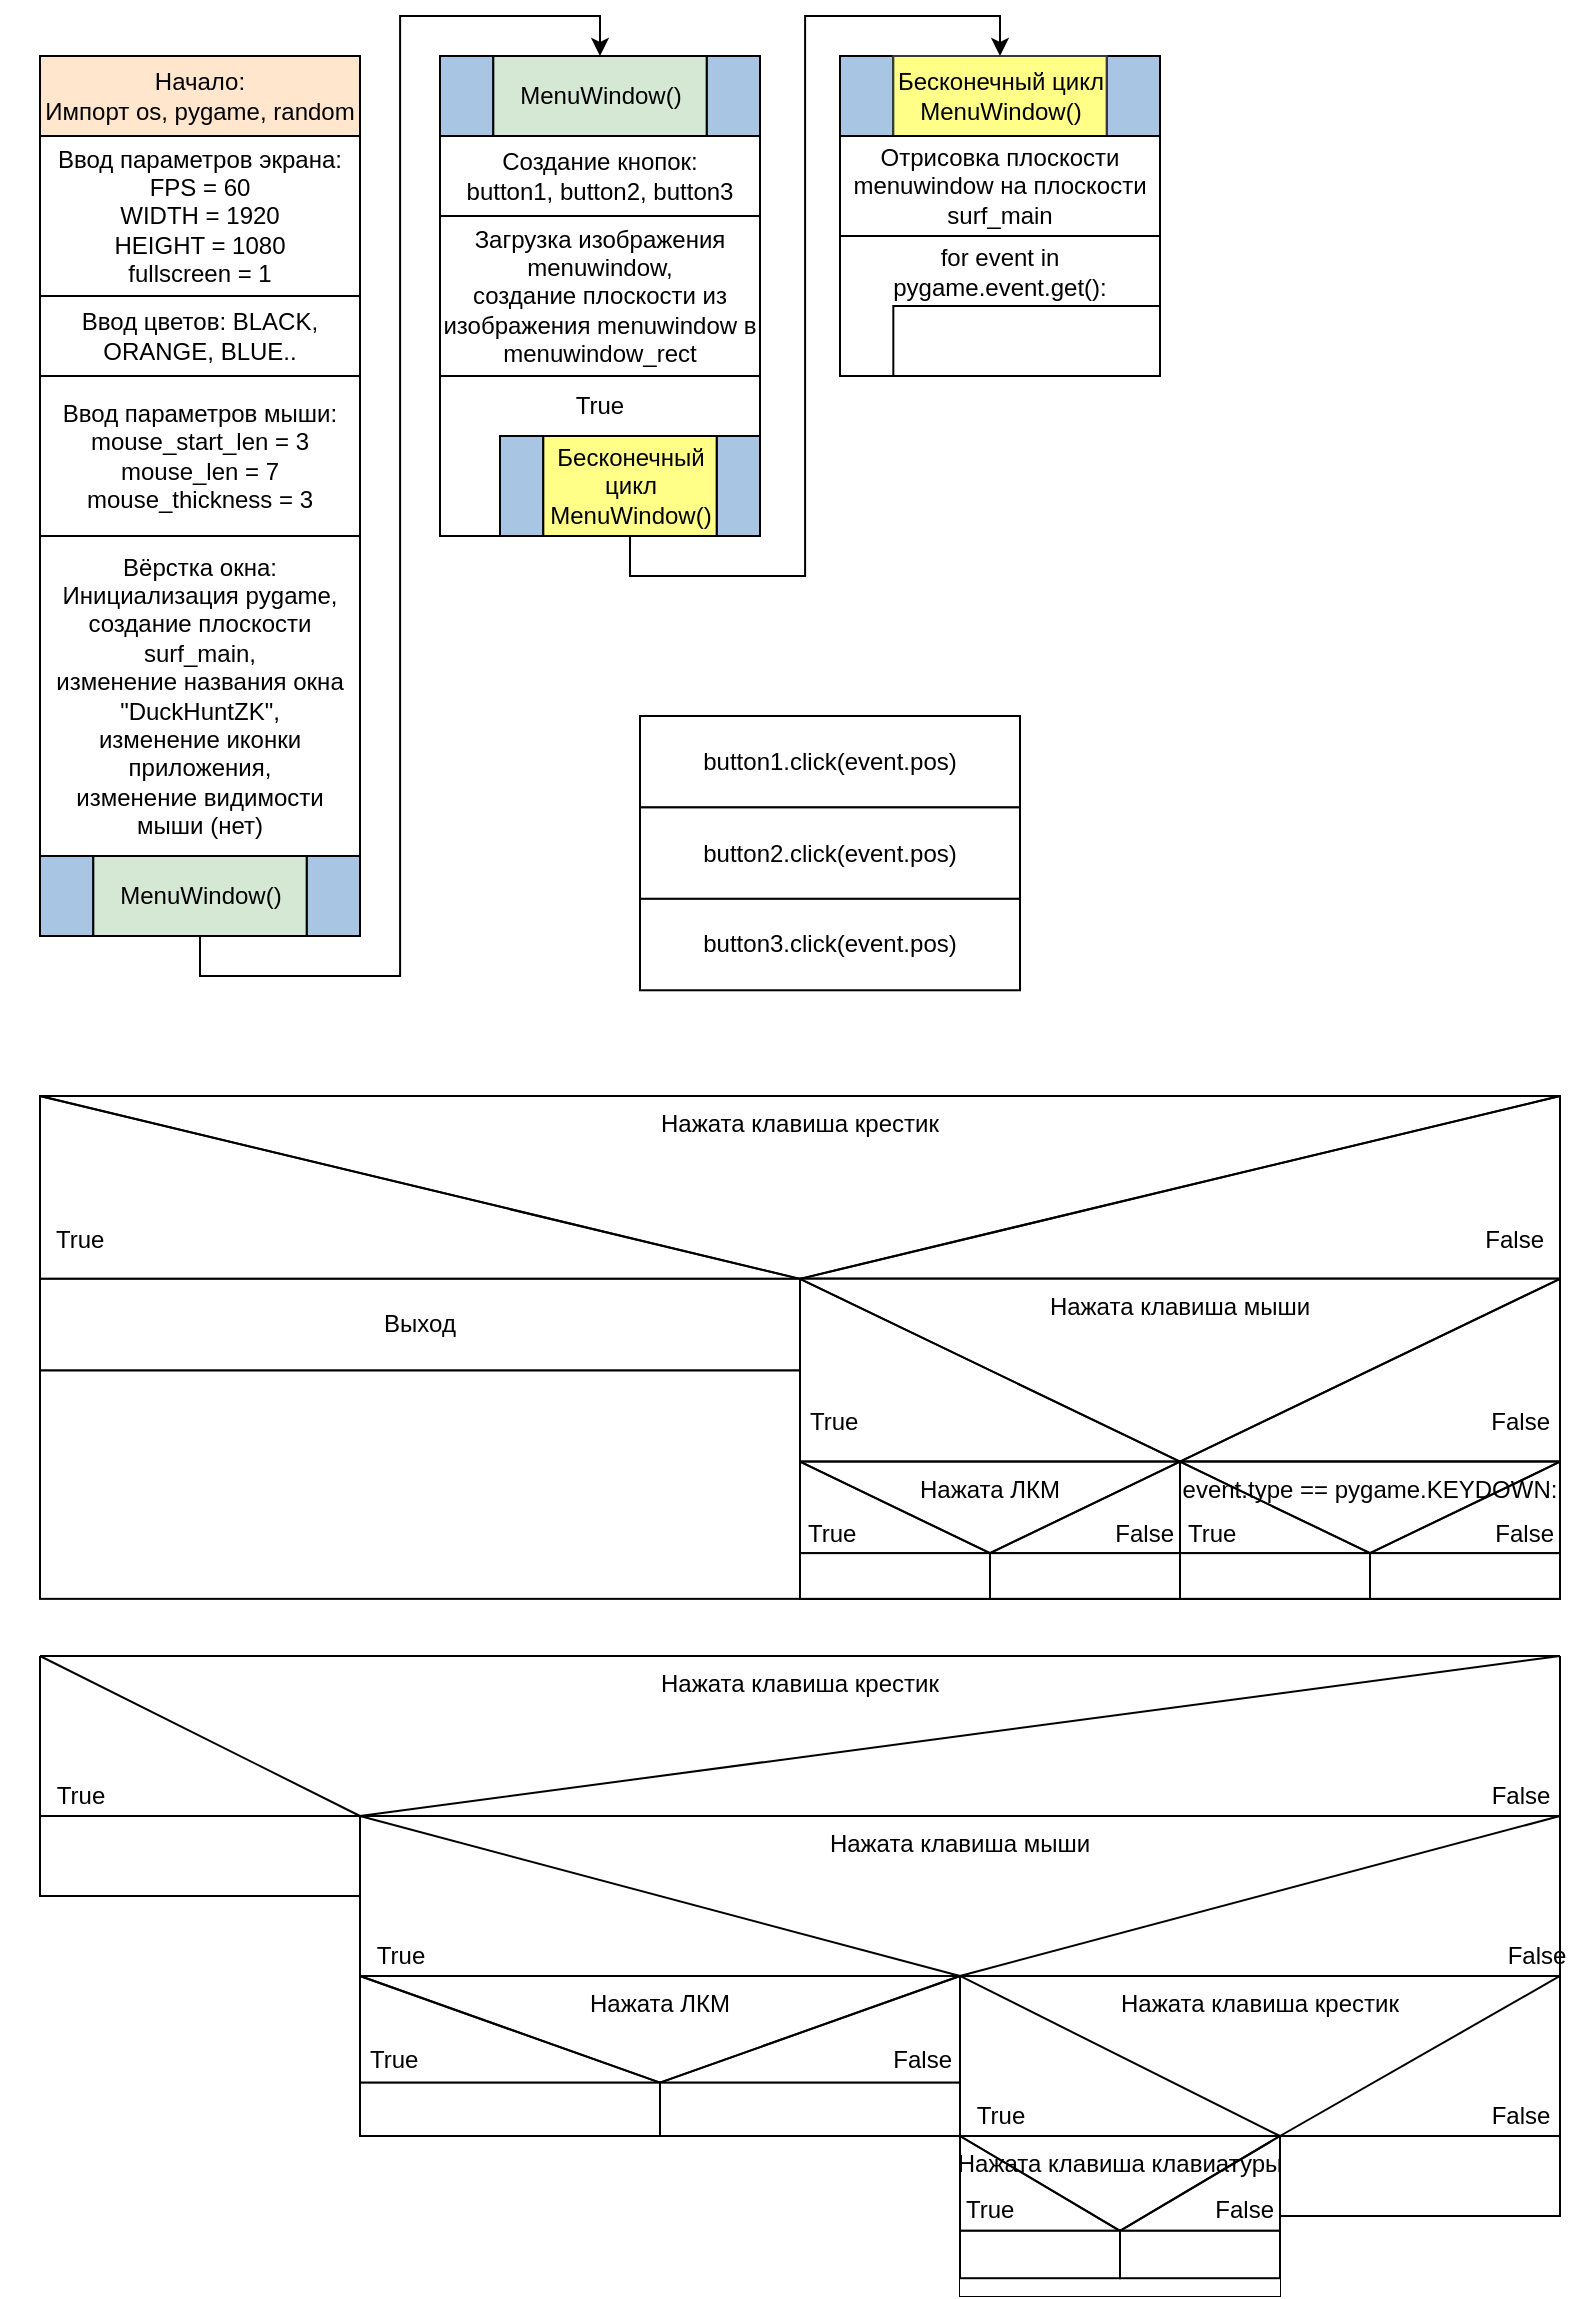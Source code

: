 <mxfile version="12.6.5" type="github">
  <diagram id="prtHgNgQTEPvFCAcTncT" name="Page-1">
    <mxGraphModel dx="281" dy="316" grid="1" gridSize="10" guides="1" tooltips="1" connect="1" arrows="1" fold="1" page="1" pageScale="1" pageWidth="827" pageHeight="1169" math="0" shadow="0">
      <root>
        <mxCell id="0"/>
        <mxCell id="1" parent="0"/>
        <mxCell id="jdtG7Yh1p48Bzpzom1qN-37" value="" style="group" parent="1" vertex="1" connectable="0">
          <mxGeometry x="20" y="20.0" width="120" height="40" as="geometry"/>
        </mxCell>
        <mxCell id="n9Zh9XnR0L69BOQKEp_e-7" value="Ввод параметров экрана: FPS = 60&lt;br&gt;WIDTH = 1920&lt;br&gt;HEIGHT = 1080&lt;br&gt;fullscreen = 1&lt;br&gt;" style="rounded=0;whiteSpace=wrap;html=1;" parent="1" vertex="1">
          <mxGeometry x="40" y="80" width="160" height="80" as="geometry"/>
        </mxCell>
        <mxCell id="n9Zh9XnR0L69BOQKEp_e-13" value="&lt;div style=&quot;white-space: normal&quot;&gt;Ввод цветов: BLACK, ORANGE, BLUE..&lt;/div&gt;" style="rounded=0;whiteSpace=wrap;html=1;" parent="1" vertex="1">
          <mxGeometry x="40" y="160" width="160" height="40" as="geometry"/>
        </mxCell>
        <mxCell id="n9Zh9XnR0L69BOQKEp_e-17" value="&lt;span style=&quot;white-space: normal&quot;&gt;Ввод параметров мыши: mouse_start_len = 3&lt;/span&gt;&lt;br style=&quot;white-space: normal&quot;&gt;&lt;div style=&quot;white-space: normal&quot;&gt;mouse_len = 7&lt;/div&gt;&lt;div style=&quot;white-space: normal&quot;&gt;mouse_thickness = 3&lt;/div&gt;" style="rounded=0;whiteSpace=wrap;html=1;" parent="1" vertex="1">
          <mxGeometry x="40" y="200" width="160" height="80" as="geometry"/>
        </mxCell>
        <mxCell id="n9Zh9XnR0L69BOQKEp_e-27" value="Вёрстка окна:&lt;br&gt;Инициализация pygame,&lt;br&gt;создание плоскости surf_main,&lt;br&gt;изменение названия окна &quot;DuckHuntZK&quot;,&lt;br&gt;изменение иконки приложения,&lt;br&gt;изменение видимости мыши (нет)" style="rounded=0;whiteSpace=wrap;html=1;" parent="1" vertex="1">
          <mxGeometry x="40" y="280" width="160" height="160" as="geometry"/>
        </mxCell>
        <mxCell id="kuAtARL2WekMiC1p0sdf-1" value="Начало:&lt;br&gt;Импорт os, pygame, random" style="rounded=0;whiteSpace=wrap;html=1;fillColor=#ffe6cc;strokeColor=#000000;" vertex="1" parent="1">
          <mxGeometry x="40" y="40" width="160" height="40" as="geometry"/>
        </mxCell>
        <mxCell id="kuAtARL2WekMiC1p0sdf-10" value="" style="group;strokeColor=#000000;fillColor=#FFFFFF;" vertex="1" connectable="0" parent="1">
          <mxGeometry x="40" y="440" width="160" height="40" as="geometry"/>
        </mxCell>
        <mxCell id="kuAtARL2WekMiC1p0sdf-11" value="" style="group" vertex="1" connectable="0" parent="kuAtARL2WekMiC1p0sdf-10">
          <mxGeometry width="160" height="40" as="geometry"/>
        </mxCell>
        <mxCell id="kuAtARL2WekMiC1p0sdf-12" value="" style="group" vertex="1" connectable="0" parent="kuAtARL2WekMiC1p0sdf-11">
          <mxGeometry width="160" height="40" as="geometry"/>
        </mxCell>
        <mxCell id="kuAtARL2WekMiC1p0sdf-13" value="" style="rounded=0;whiteSpace=wrap;html=1;fillColor=#A8C6E3;strokeColor=#000000;fontColor=#ffffff;" vertex="1" parent="kuAtARL2WekMiC1p0sdf-12">
          <mxGeometry x="133.333" width="26.667" height="40" as="geometry"/>
        </mxCell>
        <mxCell id="kuAtARL2WekMiC1p0sdf-14" value="" style="rounded=0;whiteSpace=wrap;html=1;fillColor=#A8C6E3;strokeColor=#000000;fontColor=#ffffff;" vertex="1" parent="kuAtARL2WekMiC1p0sdf-12">
          <mxGeometry width="26.667" height="40" as="geometry"/>
        </mxCell>
        <mxCell id="kuAtARL2WekMiC1p0sdf-15" value="MenuWindow()" style="rounded=0;whiteSpace=wrap;html=1;fillColor=#d5e8d4;strokeColor=#000000;" vertex="1" parent="kuAtARL2WekMiC1p0sdf-12">
          <mxGeometry x="26.667" width="106.667" height="40" as="geometry"/>
        </mxCell>
        <mxCell id="kuAtARL2WekMiC1p0sdf-53" style="edgeStyle=orthogonalEdgeStyle;rounded=0;orthogonalLoop=1;jettySize=auto;html=1;exitX=0.5;exitY=1;exitDx=0;exitDy=0;entryX=0.5;entryY=0;entryDx=0;entryDy=0;" edge="1" parent="1" source="kuAtARL2WekMiC1p0sdf-15" target="kuAtARL2WekMiC1p0sdf-51">
          <mxGeometry relative="1" as="geometry">
            <mxPoint x="280" y="-10" as="targetPoint"/>
          </mxGeometry>
        </mxCell>
        <mxCell id="n9Zh9XnR0L69BOQKEp_e-25" value="Создание кнопок:&lt;br&gt;button1, button2, button3" style="rounded=0;whiteSpace=wrap;html=1;" parent="1" vertex="1">
          <mxGeometry x="240" y="80.0" width="160" height="40.0" as="geometry"/>
        </mxCell>
        <mxCell id="n9Zh9XnR0L69BOQKEp_e-26" value="Загрузка изображения menuwindow,&lt;br&gt;создание плоскости из изображения menuwindow в menuwindow_rect" style="rounded=0;whiteSpace=wrap;html=1;" parent="1" vertex="1">
          <mxGeometry x="240" y="120.0" width="160" height="80.0" as="geometry"/>
        </mxCell>
        <mxCell id="kuAtARL2WekMiC1p0sdf-46" value="" style="group;strokeColor=#000000;fillColor=#FFFFFF;" vertex="1" connectable="0" parent="1">
          <mxGeometry x="240" y="40" width="160" height="40.0" as="geometry"/>
        </mxCell>
        <mxCell id="kuAtARL2WekMiC1p0sdf-47" value="" style="group" vertex="1" connectable="0" parent="kuAtARL2WekMiC1p0sdf-46">
          <mxGeometry width="160" height="40.0" as="geometry"/>
        </mxCell>
        <mxCell id="kuAtARL2WekMiC1p0sdf-48" value="" style="group" vertex="1" connectable="0" parent="kuAtARL2WekMiC1p0sdf-47">
          <mxGeometry width="160" height="40.0" as="geometry"/>
        </mxCell>
        <mxCell id="kuAtARL2WekMiC1p0sdf-49" value="" style="rounded=0;whiteSpace=wrap;html=1;fillColor=#A8C6E3;strokeColor=#000000;fontColor=#ffffff;" vertex="1" parent="kuAtARL2WekMiC1p0sdf-48">
          <mxGeometry x="133.333" width="26.667" height="40.0" as="geometry"/>
        </mxCell>
        <mxCell id="kuAtARL2WekMiC1p0sdf-50" value="" style="rounded=0;whiteSpace=wrap;html=1;fillColor=#A8C6E3;strokeColor=#000000;fontColor=#ffffff;" vertex="1" parent="kuAtARL2WekMiC1p0sdf-48">
          <mxGeometry width="26.667" height="40.0" as="geometry"/>
        </mxCell>
        <mxCell id="kuAtARL2WekMiC1p0sdf-51" value="MenuWindow()" style="rounded=0;whiteSpace=wrap;html=1;fillColor=#d5e8d4;strokeColor=#000000;" vertex="1" parent="kuAtARL2WekMiC1p0sdf-48">
          <mxGeometry x="26.667" width="106.667" height="40.0" as="geometry"/>
        </mxCell>
        <mxCell id="kuAtARL2WekMiC1p0sdf-73" value="" style="group;strokeColor=#000000;fillColor=#FFFFFF;" vertex="1" connectable="0" parent="1">
          <mxGeometry x="240" y="200" width="160" height="80.0" as="geometry"/>
        </mxCell>
        <mxCell id="kuAtARL2WekMiC1p0sdf-74" value="" style="rounded=0;whiteSpace=wrap;html=1;" vertex="1" parent="kuAtARL2WekMiC1p0sdf-73">
          <mxGeometry width="160" height="80" as="geometry"/>
        </mxCell>
        <mxCell id="kuAtARL2WekMiC1p0sdf-75" value="True" style="rounded=0;whiteSpace=wrap;html=1;fillColor=none;strokeColor=none;" vertex="1" parent="kuAtARL2WekMiC1p0sdf-73">
          <mxGeometry width="160" height="30" as="geometry"/>
        </mxCell>
        <mxCell id="kuAtARL2WekMiC1p0sdf-76" value="" style="rounded=0;whiteSpace=wrap;html=1;" vertex="1" parent="kuAtARL2WekMiC1p0sdf-73">
          <mxGeometry x="40" y="40" width="120" height="40" as="geometry"/>
        </mxCell>
        <mxCell id="kuAtARL2WekMiC1p0sdf-77" value="" style="group;strokeColor=#000000;fillColor=#FFFFFF;" vertex="1" connectable="0" parent="kuAtARL2WekMiC1p0sdf-73">
          <mxGeometry x="30" y="30" width="130" height="50" as="geometry"/>
        </mxCell>
        <mxCell id="kuAtARL2WekMiC1p0sdf-78" value="" style="group" vertex="1" connectable="0" parent="kuAtARL2WekMiC1p0sdf-77">
          <mxGeometry width="130" height="50" as="geometry"/>
        </mxCell>
        <mxCell id="kuAtARL2WekMiC1p0sdf-79" value="" style="group" vertex="1" connectable="0" parent="kuAtARL2WekMiC1p0sdf-78">
          <mxGeometry width="130" height="50" as="geometry"/>
        </mxCell>
        <mxCell id="kuAtARL2WekMiC1p0sdf-80" value="" style="rounded=0;whiteSpace=wrap;html=1;fillColor=#A8C6E3;strokeColor=#000000;fontColor=#ffffff;" vertex="1" parent="kuAtARL2WekMiC1p0sdf-79">
          <mxGeometry x="108.333" width="21.667" height="50" as="geometry"/>
        </mxCell>
        <mxCell id="kuAtARL2WekMiC1p0sdf-81" value="" style="rounded=0;whiteSpace=wrap;html=1;fillColor=#A8C6E3;strokeColor=#000000;fontColor=#ffffff;" vertex="1" parent="kuAtARL2WekMiC1p0sdf-79">
          <mxGeometry width="21.667" height="50" as="geometry"/>
        </mxCell>
        <mxCell id="kuAtARL2WekMiC1p0sdf-82" value="Бесконечный цикл MenuWindow()" style="rounded=0;whiteSpace=wrap;html=1;fillColor=#ffff88;strokeColor=#000000;" vertex="1" parent="kuAtARL2WekMiC1p0sdf-79">
          <mxGeometry x="21.667" width="86.667" height="50" as="geometry"/>
        </mxCell>
        <mxCell id="kuAtARL2WekMiC1p0sdf-83" value="" style="group;strokeColor=#000000;fillColor=#FFFFFF;" vertex="1" connectable="0" parent="1">
          <mxGeometry x="440" y="40" width="160" height="40" as="geometry"/>
        </mxCell>
        <mxCell id="kuAtARL2WekMiC1p0sdf-84" value="" style="group" vertex="1" connectable="0" parent="kuAtARL2WekMiC1p0sdf-83">
          <mxGeometry width="160" height="40" as="geometry"/>
        </mxCell>
        <mxCell id="kuAtARL2WekMiC1p0sdf-85" value="" style="group" vertex="1" connectable="0" parent="kuAtARL2WekMiC1p0sdf-84">
          <mxGeometry width="160" height="40" as="geometry"/>
        </mxCell>
        <mxCell id="kuAtARL2WekMiC1p0sdf-86" value="" style="rounded=0;whiteSpace=wrap;html=1;fillColor=#A8C6E3;strokeColor=#000000;fontColor=#ffffff;" vertex="1" parent="kuAtARL2WekMiC1p0sdf-85">
          <mxGeometry x="133.333" width="26.667" height="40" as="geometry"/>
        </mxCell>
        <mxCell id="kuAtARL2WekMiC1p0sdf-87" value="" style="rounded=0;whiteSpace=wrap;html=1;fillColor=#A8C6E3;strokeColor=#000000;fontColor=#ffffff;" vertex="1" parent="kuAtARL2WekMiC1p0sdf-85">
          <mxGeometry width="26.667" height="40" as="geometry"/>
        </mxCell>
        <mxCell id="kuAtARL2WekMiC1p0sdf-88" value="&lt;span style=&quot;white-space: normal&quot;&gt;Бесконечный цикл MenuWindow()&lt;/span&gt;" style="rounded=0;whiteSpace=wrap;html=1;fillColor=#ffff88;strokeColor=#36393d;" vertex="1" parent="kuAtARL2WekMiC1p0sdf-85">
          <mxGeometry x="26.667" width="106.667" height="40" as="geometry"/>
        </mxCell>
        <mxCell id="kuAtARL2WekMiC1p0sdf-91" style="edgeStyle=orthogonalEdgeStyle;rounded=0;orthogonalLoop=1;jettySize=auto;html=1;entryX=0.5;entryY=0;entryDx=0;entryDy=0;exitX=0.5;exitY=1;exitDx=0;exitDy=0;" edge="1" parent="1" source="kuAtARL2WekMiC1p0sdf-82" target="kuAtARL2WekMiC1p0sdf-88">
          <mxGeometry relative="1" as="geometry"/>
        </mxCell>
        <mxCell id="kuAtARL2WekMiC1p0sdf-93" value="Отрисовка плоскости menuwindow на плоскости surf_main" style="rounded=0;whiteSpace=wrap;html=1;strokeColor=#000000;fillColor=#FFFFFF;" vertex="1" parent="1">
          <mxGeometry x="440" y="80" width="160" height="50" as="geometry"/>
        </mxCell>
        <mxCell id="kuAtARL2WekMiC1p0sdf-95" value="" style="group;strokeColor=#000000;fillColor=#FFFFFF;" vertex="1" connectable="0" parent="1">
          <mxGeometry x="440" y="130" width="160" height="70" as="geometry"/>
        </mxCell>
        <mxCell id="kuAtARL2WekMiC1p0sdf-96" value="" style="rounded=0;whiteSpace=wrap;html=1;" vertex="1" parent="kuAtARL2WekMiC1p0sdf-95">
          <mxGeometry width="160" height="70" as="geometry"/>
        </mxCell>
        <mxCell id="kuAtARL2WekMiC1p0sdf-97" value="for event in pygame.event.get():" style="rounded=0;whiteSpace=wrap;html=1;fillColor=none;strokeColor=none;" vertex="1" parent="kuAtARL2WekMiC1p0sdf-95">
          <mxGeometry width="160" height="35" as="geometry"/>
        </mxCell>
        <mxCell id="kuAtARL2WekMiC1p0sdf-98" value="" style="rounded=0;whiteSpace=wrap;html=1;" vertex="1" parent="kuAtARL2WekMiC1p0sdf-95">
          <mxGeometry x="26.667" y="35" width="133.333" height="35" as="geometry"/>
        </mxCell>
        <mxCell id="kuAtARL2WekMiC1p0sdf-122" value="" style="group" vertex="1" connectable="0" parent="1">
          <mxGeometry x="40" y="560" width="760" height="251.429" as="geometry"/>
        </mxCell>
        <mxCell id="kuAtARL2WekMiC1p0sdf-99" value="" style="group;strokeColor=#000000;fillColor=#FFFFFF;" vertex="1" connectable="0" parent="kuAtARL2WekMiC1p0sdf-122">
          <mxGeometry width="760" height="251.429" as="geometry"/>
        </mxCell>
        <mxCell id="kuAtARL2WekMiC1p0sdf-100" value="" style="group;fillColor=none;" vertex="1" connectable="0" parent="kuAtARL2WekMiC1p0sdf-122">
          <mxGeometry width="760" height="251.429" as="geometry"/>
        </mxCell>
        <mxCell id="kuAtARL2WekMiC1p0sdf-101" value="" style="rounded=0;whiteSpace=wrap;html=1;fillColor=none;" vertex="1" parent="kuAtARL2WekMiC1p0sdf-100">
          <mxGeometry width="760" height="137.143" as="geometry"/>
        </mxCell>
        <mxCell id="kuAtARL2WekMiC1p0sdf-102" value="" style="group;fillColor=none;" vertex="1" connectable="0" parent="kuAtARL2WekMiC1p0sdf-100">
          <mxGeometry width="760" height="137.14" as="geometry"/>
        </mxCell>
        <mxCell id="kuAtARL2WekMiC1p0sdf-103" value="" style="group" vertex="1" connectable="0" parent="kuAtARL2WekMiC1p0sdf-102">
          <mxGeometry width="760" height="137.14" as="geometry"/>
        </mxCell>
        <mxCell id="kuAtARL2WekMiC1p0sdf-104" value="" style="group" vertex="1" connectable="0" parent="kuAtARL2WekMiC1p0sdf-103">
          <mxGeometry width="760" height="91.427" as="geometry"/>
        </mxCell>
        <mxCell id="kuAtARL2WekMiC1p0sdf-105" value="Нажата клавиша крестик" style="group;fillColor=#ffffff;align=center;" vertex="1" connectable="0" parent="kuAtARL2WekMiC1p0sdf-104">
          <mxGeometry width="760" height="91.427" as="geometry"/>
        </mxCell>
        <mxCell id="kuAtARL2WekMiC1p0sdf-106" style="edgeStyle=orthogonalEdgeStyle;rounded=0;orthogonalLoop=1;jettySize=auto;html=1;exitX=0.5;exitY=1;exitDx=0;exitDy=0;" edge="1" parent="kuAtARL2WekMiC1p0sdf-105">
          <mxGeometry relative="1" as="geometry">
            <mxPoint x="380" y="91.427" as="sourcePoint"/>
            <mxPoint x="380" y="91.427" as="targetPoint"/>
          </mxGeometry>
        </mxCell>
        <mxCell id="kuAtARL2WekMiC1p0sdf-107" value="" style="endArrow=none;html=1;" edge="1" parent="kuAtARL2WekMiC1p0sdf-105">
          <mxGeometry width="50" height="50" relative="1" as="geometry">
            <mxPoint as="sourcePoint"/>
            <mxPoint x="380" y="91.427" as="targetPoint"/>
          </mxGeometry>
        </mxCell>
        <mxCell id="kuAtARL2WekMiC1p0sdf-108" value="" style="endArrow=none;html=1;" edge="1" parent="kuAtARL2WekMiC1p0sdf-105">
          <mxGeometry width="50" height="50" relative="1" as="geometry">
            <mxPoint x="380" y="91.427" as="sourcePoint"/>
            <mxPoint x="760" as="targetPoint"/>
          </mxGeometry>
        </mxCell>
        <mxCell id="kuAtARL2WekMiC1p0sdf-109" value="" style="endArrow=none;html=1;" edge="1" parent="kuAtARL2WekMiC1p0sdf-105">
          <mxGeometry width="50" height="50" relative="1" as="geometry">
            <mxPoint as="sourcePoint"/>
            <mxPoint x="760" as="targetPoint"/>
          </mxGeometry>
        </mxCell>
        <mxCell id="kuAtARL2WekMiC1p0sdf-110" value="" style="group" vertex="1" connectable="0" parent="kuAtARL2WekMiC1p0sdf-105">
          <mxGeometry x="380" width="380" height="91.427" as="geometry"/>
        </mxCell>
        <mxCell id="kuAtARL2WekMiC1p0sdf-111" value="" style="endArrow=none;html=1;" edge="1" parent="kuAtARL2WekMiC1p0sdf-110">
          <mxGeometry width="50" height="50" relative="1" as="geometry">
            <mxPoint y="91.427" as="sourcePoint"/>
            <mxPoint x="380" as="targetPoint"/>
          </mxGeometry>
        </mxCell>
        <mxCell id="kuAtARL2WekMiC1p0sdf-112" value="" style="endArrow=none;html=1;" edge="1" parent="kuAtARL2WekMiC1p0sdf-110">
          <mxGeometry width="50" height="50" relative="1" as="geometry">
            <mxPoint x="380" y="91.427" as="sourcePoint"/>
            <mxPoint x="380" as="targetPoint"/>
          </mxGeometry>
        </mxCell>
        <mxCell id="kuAtARL2WekMiC1p0sdf-113" value="" style="endArrow=none;html=1;" edge="1" parent="kuAtARL2WekMiC1p0sdf-110">
          <mxGeometry width="50" height="50" relative="1" as="geometry">
            <mxPoint y="91.427" as="sourcePoint"/>
            <mxPoint x="380" y="91.427" as="targetPoint"/>
          </mxGeometry>
        </mxCell>
        <mxCell id="kuAtARL2WekMiC1p0sdf-114" value="" style="group" vertex="1" connectable="0" parent="kuAtARL2WekMiC1p0sdf-105">
          <mxGeometry width="380" height="91.427" as="geometry"/>
        </mxCell>
        <mxCell id="kuAtARL2WekMiC1p0sdf-115" value="" style="endArrow=none;html=1;" edge="1" parent="kuAtARL2WekMiC1p0sdf-114">
          <mxGeometry width="50" height="50" relative="1" as="geometry">
            <mxPoint y="91.427" as="sourcePoint"/>
            <mxPoint as="targetPoint"/>
          </mxGeometry>
        </mxCell>
        <mxCell id="kuAtARL2WekMiC1p0sdf-116" value="" style="endArrow=none;html=1;" edge="1" parent="kuAtARL2WekMiC1p0sdf-114">
          <mxGeometry width="50" height="50" relative="1" as="geometry">
            <mxPoint as="sourcePoint"/>
            <mxPoint x="380" y="91.427" as="targetPoint"/>
          </mxGeometry>
        </mxCell>
        <mxCell id="kuAtARL2WekMiC1p0sdf-117" value="" style="endArrow=none;html=1;" edge="1" parent="kuAtARL2WekMiC1p0sdf-114">
          <mxGeometry width="50" height="50" relative="1" as="geometry">
            <mxPoint y="91.427" as="sourcePoint"/>
            <mxPoint x="380" y="91.427" as="targetPoint"/>
          </mxGeometry>
        </mxCell>
        <mxCell id="kuAtARL2WekMiC1p0sdf-118" value="True" style="rounded=0;whiteSpace=wrap;html=1;fillColor=#ffffff;strokeColor=none;align=left;" vertex="1" parent="kuAtARL2WekMiC1p0sdf-105">
          <mxGeometry x="6.333" y="63.999" width="247" height="16.0" as="geometry"/>
        </mxCell>
        <mxCell id="kuAtARL2WekMiC1p0sdf-119" value="False" style="rounded=0;whiteSpace=wrap;html=1;fillColor=#ffffff;strokeColor=none;align=right;" vertex="1" parent="kuAtARL2WekMiC1p0sdf-105">
          <mxGeometry x="506.667" y="63.999" width="247" height="16.0" as="geometry"/>
        </mxCell>
        <mxCell id="kuAtARL2WekMiC1p0sdf-120" value="Выход" style="rounded=0;whiteSpace=wrap;html=1;fillColor=#ffffff;" vertex="1" parent="kuAtARL2WekMiC1p0sdf-103">
          <mxGeometry y="91.427" width="380" height="45.713" as="geometry"/>
        </mxCell>
        <mxCell id="kuAtARL2WekMiC1p0sdf-123" value="" style="group;strokeColor=#000000;fillColor=#FFFFFF;" vertex="1" connectable="0" parent="kuAtARL2WekMiC1p0sdf-100">
          <mxGeometry x="380" y="91.429" width="380" height="160" as="geometry"/>
        </mxCell>
        <mxCell id="kuAtARL2WekMiC1p0sdf-124" value="" style="group;fillColor=none;" vertex="1" connectable="0" parent="kuAtARL2WekMiC1p0sdf-123">
          <mxGeometry width="380" height="160" as="geometry"/>
        </mxCell>
        <mxCell id="kuAtARL2WekMiC1p0sdf-125" value="" style="rounded=0;whiteSpace=wrap;html=1;fillColor=none;" vertex="1" parent="kuAtARL2WekMiC1p0sdf-124">
          <mxGeometry width="380" height="137.143" as="geometry"/>
        </mxCell>
        <mxCell id="kuAtARL2WekMiC1p0sdf-126" value="" style="group;fillColor=none;" vertex="1" connectable="0" parent="kuAtARL2WekMiC1p0sdf-124">
          <mxGeometry width="380" height="160" as="geometry"/>
        </mxCell>
        <mxCell id="kuAtARL2WekMiC1p0sdf-127" value="" style="group" vertex="1" connectable="0" parent="kuAtARL2WekMiC1p0sdf-126">
          <mxGeometry width="380" height="160" as="geometry"/>
        </mxCell>
        <mxCell id="kuAtARL2WekMiC1p0sdf-128" value="" style="group" vertex="1" connectable="0" parent="kuAtARL2WekMiC1p0sdf-127">
          <mxGeometry width="380" height="91.429" as="geometry"/>
        </mxCell>
        <mxCell id="kuAtARL2WekMiC1p0sdf-129" value="Нажата клавиша мыши" style="group;fillColor=#ffffff;" vertex="1" connectable="0" parent="kuAtARL2WekMiC1p0sdf-128">
          <mxGeometry width="380" height="91.429" as="geometry"/>
        </mxCell>
        <mxCell id="kuAtARL2WekMiC1p0sdf-130" style="edgeStyle=orthogonalEdgeStyle;rounded=0;orthogonalLoop=1;jettySize=auto;html=1;exitX=0.5;exitY=1;exitDx=0;exitDy=0;" edge="1" parent="kuAtARL2WekMiC1p0sdf-129">
          <mxGeometry relative="1" as="geometry">
            <mxPoint x="190" y="91.429" as="sourcePoint"/>
            <mxPoint x="190" y="91.429" as="targetPoint"/>
          </mxGeometry>
        </mxCell>
        <mxCell id="kuAtARL2WekMiC1p0sdf-131" value="" style="endArrow=none;html=1;" edge="1" parent="kuAtARL2WekMiC1p0sdf-129">
          <mxGeometry width="50" height="50" relative="1" as="geometry">
            <mxPoint as="sourcePoint"/>
            <mxPoint x="190" y="91.429" as="targetPoint"/>
          </mxGeometry>
        </mxCell>
        <mxCell id="kuAtARL2WekMiC1p0sdf-132" value="" style="endArrow=none;html=1;" edge="1" parent="kuAtARL2WekMiC1p0sdf-129">
          <mxGeometry width="50" height="50" relative="1" as="geometry">
            <mxPoint x="190" y="91.429" as="sourcePoint"/>
            <mxPoint x="380" as="targetPoint"/>
          </mxGeometry>
        </mxCell>
        <mxCell id="kuAtARL2WekMiC1p0sdf-133" value="" style="endArrow=none;html=1;" edge="1" parent="kuAtARL2WekMiC1p0sdf-129">
          <mxGeometry width="50" height="50" relative="1" as="geometry">
            <mxPoint as="sourcePoint"/>
            <mxPoint x="380" as="targetPoint"/>
          </mxGeometry>
        </mxCell>
        <mxCell id="kuAtARL2WekMiC1p0sdf-134" value="" style="group" vertex="1" connectable="0" parent="kuAtARL2WekMiC1p0sdf-129">
          <mxGeometry x="190" width="190" height="91.429" as="geometry"/>
        </mxCell>
        <mxCell id="kuAtARL2WekMiC1p0sdf-135" value="" style="endArrow=none;html=1;" edge="1" parent="kuAtARL2WekMiC1p0sdf-134">
          <mxGeometry width="50" height="50" relative="1" as="geometry">
            <mxPoint y="91.429" as="sourcePoint"/>
            <mxPoint x="190" as="targetPoint"/>
          </mxGeometry>
        </mxCell>
        <mxCell id="kuAtARL2WekMiC1p0sdf-136" value="" style="endArrow=none;html=1;" edge="1" parent="kuAtARL2WekMiC1p0sdf-134">
          <mxGeometry width="50" height="50" relative="1" as="geometry">
            <mxPoint x="190" y="91.429" as="sourcePoint"/>
            <mxPoint x="190" as="targetPoint"/>
          </mxGeometry>
        </mxCell>
        <mxCell id="kuAtARL2WekMiC1p0sdf-137" value="" style="endArrow=none;html=1;" edge="1" parent="kuAtARL2WekMiC1p0sdf-134">
          <mxGeometry width="50" height="50" relative="1" as="geometry">
            <mxPoint y="91.429" as="sourcePoint"/>
            <mxPoint x="190" y="91.429" as="targetPoint"/>
          </mxGeometry>
        </mxCell>
        <mxCell id="kuAtARL2WekMiC1p0sdf-138" value="" style="group" vertex="1" connectable="0" parent="kuAtARL2WekMiC1p0sdf-129">
          <mxGeometry width="190" height="91.429" as="geometry"/>
        </mxCell>
        <mxCell id="kuAtARL2WekMiC1p0sdf-139" value="" style="endArrow=none;html=1;" edge="1" parent="kuAtARL2WekMiC1p0sdf-138">
          <mxGeometry width="50" height="50" relative="1" as="geometry">
            <mxPoint y="91.429" as="sourcePoint"/>
            <mxPoint as="targetPoint"/>
          </mxGeometry>
        </mxCell>
        <mxCell id="kuAtARL2WekMiC1p0sdf-140" value="" style="endArrow=none;html=1;" edge="1" parent="kuAtARL2WekMiC1p0sdf-138">
          <mxGeometry width="50" height="50" relative="1" as="geometry">
            <mxPoint as="sourcePoint"/>
            <mxPoint x="190" y="91.429" as="targetPoint"/>
          </mxGeometry>
        </mxCell>
        <mxCell id="kuAtARL2WekMiC1p0sdf-141" value="" style="endArrow=none;html=1;" edge="1" parent="kuAtARL2WekMiC1p0sdf-138">
          <mxGeometry width="50" height="50" relative="1" as="geometry">
            <mxPoint y="91.429" as="sourcePoint"/>
            <mxPoint x="190" y="91.429" as="targetPoint"/>
          </mxGeometry>
        </mxCell>
        <mxCell id="kuAtARL2WekMiC1p0sdf-142" value="True" style="rounded=0;whiteSpace=wrap;html=1;fillColor=#ffffff;strokeColor=none;align=left;" vertex="1" parent="kuAtARL2WekMiC1p0sdf-129">
          <mxGeometry x="3.167" y="64" width="123.5" height="16" as="geometry"/>
        </mxCell>
        <mxCell id="kuAtARL2WekMiC1p0sdf-143" value="False" style="rounded=0;whiteSpace=wrap;html=1;fillColor=#ffffff;strokeColor=none;align=right;" vertex="1" parent="kuAtARL2WekMiC1p0sdf-129">
          <mxGeometry x="253.333" y="64" width="123.5" height="16" as="geometry"/>
        </mxCell>
        <mxCell id="kuAtARL2WekMiC1p0sdf-145" value="" style="rounded=0;whiteSpace=wrap;html=1;fillColor=#ffffff;" vertex="1" parent="kuAtARL2WekMiC1p0sdf-127">
          <mxGeometry x="190" y="91.429" width="190" height="45.714" as="geometry"/>
        </mxCell>
        <mxCell id="kuAtARL2WekMiC1p0sdf-150" value="" style="group;strokeColor=#000000;fillColor=#FFFFFF;" vertex="1" connectable="0" parent="kuAtARL2WekMiC1p0sdf-127">
          <mxGeometry x="190" y="91.429" width="190" height="68.571" as="geometry"/>
        </mxCell>
        <mxCell id="kuAtARL2WekMiC1p0sdf-151" value="" style="group;fillColor=none;" vertex="1" connectable="0" parent="kuAtARL2WekMiC1p0sdf-150">
          <mxGeometry width="190" height="68.571" as="geometry"/>
        </mxCell>
        <mxCell id="kuAtARL2WekMiC1p0sdf-152" value="" style="rounded=0;whiteSpace=wrap;html=1;fillColor=none;" vertex="1" parent="kuAtARL2WekMiC1p0sdf-151">
          <mxGeometry width="190" height="68.571" as="geometry"/>
        </mxCell>
        <mxCell id="kuAtARL2WekMiC1p0sdf-153" value="" style="group;fillColor=none;" vertex="1" connectable="0" parent="kuAtARL2WekMiC1p0sdf-151">
          <mxGeometry width="190" height="68.571" as="geometry"/>
        </mxCell>
        <mxCell id="kuAtARL2WekMiC1p0sdf-154" value="" style="group" vertex="1" connectable="0" parent="kuAtARL2WekMiC1p0sdf-153">
          <mxGeometry width="190" height="68.571" as="geometry"/>
        </mxCell>
        <mxCell id="kuAtARL2WekMiC1p0sdf-155" value="" style="group" vertex="1" connectable="0" parent="kuAtARL2WekMiC1p0sdf-154">
          <mxGeometry width="190" height="45.714" as="geometry"/>
        </mxCell>
        <mxCell id="kuAtARL2WekMiC1p0sdf-156" value="event.type == pygame.KEYDOWN:" style="group;fillColor=#ffffff;" vertex="1" connectable="0" parent="kuAtARL2WekMiC1p0sdf-155">
          <mxGeometry width="190" height="45.714" as="geometry"/>
        </mxCell>
        <mxCell id="kuAtARL2WekMiC1p0sdf-157" style="edgeStyle=orthogonalEdgeStyle;rounded=0;orthogonalLoop=1;jettySize=auto;html=1;exitX=0.5;exitY=1;exitDx=0;exitDy=0;" edge="1" parent="kuAtARL2WekMiC1p0sdf-156">
          <mxGeometry relative="1" as="geometry">
            <mxPoint x="95" y="45.714" as="sourcePoint"/>
            <mxPoint x="95" y="45.714" as="targetPoint"/>
          </mxGeometry>
        </mxCell>
        <mxCell id="kuAtARL2WekMiC1p0sdf-158" value="" style="endArrow=none;html=1;" edge="1" parent="kuAtARL2WekMiC1p0sdf-156">
          <mxGeometry width="50" height="50" relative="1" as="geometry">
            <mxPoint as="sourcePoint"/>
            <mxPoint x="95" y="45.714" as="targetPoint"/>
          </mxGeometry>
        </mxCell>
        <mxCell id="kuAtARL2WekMiC1p0sdf-159" value="" style="endArrow=none;html=1;" edge="1" parent="kuAtARL2WekMiC1p0sdf-156">
          <mxGeometry width="50" height="50" relative="1" as="geometry">
            <mxPoint x="95" y="45.714" as="sourcePoint"/>
            <mxPoint x="190" as="targetPoint"/>
          </mxGeometry>
        </mxCell>
        <mxCell id="kuAtARL2WekMiC1p0sdf-160" value="" style="endArrow=none;html=1;" edge="1" parent="kuAtARL2WekMiC1p0sdf-156">
          <mxGeometry width="50" height="50" relative="1" as="geometry">
            <mxPoint as="sourcePoint"/>
            <mxPoint x="190" as="targetPoint"/>
          </mxGeometry>
        </mxCell>
        <mxCell id="kuAtARL2WekMiC1p0sdf-161" value="" style="group" vertex="1" connectable="0" parent="kuAtARL2WekMiC1p0sdf-156">
          <mxGeometry x="95" width="95" height="45.714" as="geometry"/>
        </mxCell>
        <mxCell id="kuAtARL2WekMiC1p0sdf-162" value="" style="endArrow=none;html=1;" edge="1" parent="kuAtARL2WekMiC1p0sdf-161">
          <mxGeometry width="50" height="50" relative="1" as="geometry">
            <mxPoint y="45.714" as="sourcePoint"/>
            <mxPoint x="95" as="targetPoint"/>
          </mxGeometry>
        </mxCell>
        <mxCell id="kuAtARL2WekMiC1p0sdf-163" value="" style="endArrow=none;html=1;" edge="1" parent="kuAtARL2WekMiC1p0sdf-161">
          <mxGeometry width="50" height="50" relative="1" as="geometry">
            <mxPoint x="95" y="45.714" as="sourcePoint"/>
            <mxPoint x="95" as="targetPoint"/>
          </mxGeometry>
        </mxCell>
        <mxCell id="kuAtARL2WekMiC1p0sdf-164" value="" style="endArrow=none;html=1;" edge="1" parent="kuAtARL2WekMiC1p0sdf-161">
          <mxGeometry width="50" height="50" relative="1" as="geometry">
            <mxPoint y="45.714" as="sourcePoint"/>
            <mxPoint x="95" y="45.714" as="targetPoint"/>
          </mxGeometry>
        </mxCell>
        <mxCell id="kuAtARL2WekMiC1p0sdf-165" value="" style="group" vertex="1" connectable="0" parent="kuAtARL2WekMiC1p0sdf-156">
          <mxGeometry width="95" height="45.714" as="geometry"/>
        </mxCell>
        <mxCell id="kuAtARL2WekMiC1p0sdf-166" value="" style="endArrow=none;html=1;" edge="1" parent="kuAtARL2WekMiC1p0sdf-165">
          <mxGeometry width="50" height="50" relative="1" as="geometry">
            <mxPoint y="45.714" as="sourcePoint"/>
            <mxPoint as="targetPoint"/>
          </mxGeometry>
        </mxCell>
        <mxCell id="kuAtARL2WekMiC1p0sdf-167" value="" style="endArrow=none;html=1;" edge="1" parent="kuAtARL2WekMiC1p0sdf-165">
          <mxGeometry width="50" height="50" relative="1" as="geometry">
            <mxPoint as="sourcePoint"/>
            <mxPoint x="95" y="45.714" as="targetPoint"/>
          </mxGeometry>
        </mxCell>
        <mxCell id="kuAtARL2WekMiC1p0sdf-168" value="" style="endArrow=none;html=1;" edge="1" parent="kuAtARL2WekMiC1p0sdf-165">
          <mxGeometry width="50" height="50" relative="1" as="geometry">
            <mxPoint y="45.714" as="sourcePoint"/>
            <mxPoint x="95" y="45.714" as="targetPoint"/>
          </mxGeometry>
        </mxCell>
        <mxCell id="kuAtARL2WekMiC1p0sdf-169" value="True" style="rounded=0;whiteSpace=wrap;html=1;fillColor=#ffffff;strokeColor=none;align=left;" vertex="1" parent="kuAtARL2WekMiC1p0sdf-156">
          <mxGeometry x="1.583" y="32" width="61.75" height="8" as="geometry"/>
        </mxCell>
        <mxCell id="kuAtARL2WekMiC1p0sdf-170" value="False" style="rounded=0;whiteSpace=wrap;html=1;fillColor=#ffffff;strokeColor=none;align=right;" vertex="1" parent="kuAtARL2WekMiC1p0sdf-156">
          <mxGeometry x="126.667" y="32" width="61.75" height="8" as="geometry"/>
        </mxCell>
        <mxCell id="kuAtARL2WekMiC1p0sdf-171" value="" style="rounded=0;whiteSpace=wrap;html=1;fillColor=#ffffff;" vertex="1" parent="kuAtARL2WekMiC1p0sdf-154">
          <mxGeometry y="45.714" width="95" height="22.857" as="geometry"/>
        </mxCell>
        <mxCell id="kuAtARL2WekMiC1p0sdf-172" value="" style="rounded=0;whiteSpace=wrap;html=1;fillColor=#ffffff;" vertex="1" parent="kuAtARL2WekMiC1p0sdf-154">
          <mxGeometry x="95" y="45.714" width="95" height="22.857" as="geometry"/>
        </mxCell>
        <mxCell id="kuAtARL2WekMiC1p0sdf-203" value="" style="group;strokeColor=#000000;fillColor=#FFFFFF;align=center;" vertex="1" connectable="0" parent="kuAtARL2WekMiC1p0sdf-124">
          <mxGeometry y="91.43" width="190" height="68.57" as="geometry"/>
        </mxCell>
        <mxCell id="kuAtARL2WekMiC1p0sdf-204" value="" style="group;fillColor=none;" vertex="1" connectable="0" parent="kuAtARL2WekMiC1p0sdf-203">
          <mxGeometry width="190" height="68.57" as="geometry"/>
        </mxCell>
        <mxCell id="kuAtARL2WekMiC1p0sdf-205" value="" style="rounded=0;whiteSpace=wrap;html=1;fillColor=none;" vertex="1" parent="kuAtARL2WekMiC1p0sdf-204">
          <mxGeometry width="190" height="68.57" as="geometry"/>
        </mxCell>
        <mxCell id="kuAtARL2WekMiC1p0sdf-206" value="" style="group;fillColor=none;" vertex="1" connectable="0" parent="kuAtARL2WekMiC1p0sdf-204">
          <mxGeometry width="190" height="68.57" as="geometry"/>
        </mxCell>
        <mxCell id="kuAtARL2WekMiC1p0sdf-207" value="" style="group" vertex="1" connectable="0" parent="kuAtARL2WekMiC1p0sdf-206">
          <mxGeometry width="190" height="68.57" as="geometry"/>
        </mxCell>
        <mxCell id="kuAtARL2WekMiC1p0sdf-208" value="" style="group" vertex="1" connectable="0" parent="kuAtARL2WekMiC1p0sdf-207">
          <mxGeometry width="190" height="45.713" as="geometry"/>
        </mxCell>
        <mxCell id="kuAtARL2WekMiC1p0sdf-209" value="Нажата ЛКМ" style="group;fillColor=#ffffff;" vertex="1" connectable="0" parent="kuAtARL2WekMiC1p0sdf-208">
          <mxGeometry width="190" height="45.713" as="geometry"/>
        </mxCell>
        <mxCell id="kuAtARL2WekMiC1p0sdf-210" style="edgeStyle=orthogonalEdgeStyle;rounded=0;orthogonalLoop=1;jettySize=auto;html=1;exitX=0.5;exitY=1;exitDx=0;exitDy=0;" edge="1" parent="kuAtARL2WekMiC1p0sdf-209">
          <mxGeometry relative="1" as="geometry">
            <mxPoint x="95" y="45.713" as="sourcePoint"/>
            <mxPoint x="95" y="45.713" as="targetPoint"/>
          </mxGeometry>
        </mxCell>
        <mxCell id="kuAtARL2WekMiC1p0sdf-211" value="" style="endArrow=none;html=1;" edge="1" parent="kuAtARL2WekMiC1p0sdf-209">
          <mxGeometry width="50" height="50" relative="1" as="geometry">
            <mxPoint as="sourcePoint"/>
            <mxPoint x="95" y="45.713" as="targetPoint"/>
          </mxGeometry>
        </mxCell>
        <mxCell id="kuAtARL2WekMiC1p0sdf-212" value="" style="endArrow=none;html=1;" edge="1" parent="kuAtARL2WekMiC1p0sdf-209">
          <mxGeometry width="50" height="50" relative="1" as="geometry">
            <mxPoint x="95" y="45.713" as="sourcePoint"/>
            <mxPoint x="190" as="targetPoint"/>
          </mxGeometry>
        </mxCell>
        <mxCell id="kuAtARL2WekMiC1p0sdf-213" value="" style="endArrow=none;html=1;" edge="1" parent="kuAtARL2WekMiC1p0sdf-209">
          <mxGeometry width="50" height="50" relative="1" as="geometry">
            <mxPoint as="sourcePoint"/>
            <mxPoint x="190" as="targetPoint"/>
          </mxGeometry>
        </mxCell>
        <mxCell id="kuAtARL2WekMiC1p0sdf-214" value="" style="group" vertex="1" connectable="0" parent="kuAtARL2WekMiC1p0sdf-209">
          <mxGeometry x="95" width="95" height="45.713" as="geometry"/>
        </mxCell>
        <mxCell id="kuAtARL2WekMiC1p0sdf-215" value="" style="endArrow=none;html=1;" edge="1" parent="kuAtARL2WekMiC1p0sdf-214">
          <mxGeometry width="50" height="50" relative="1" as="geometry">
            <mxPoint y="45.713" as="sourcePoint"/>
            <mxPoint x="95" as="targetPoint"/>
          </mxGeometry>
        </mxCell>
        <mxCell id="kuAtARL2WekMiC1p0sdf-216" value="" style="endArrow=none;html=1;" edge="1" parent="kuAtARL2WekMiC1p0sdf-214">
          <mxGeometry width="50" height="50" relative="1" as="geometry">
            <mxPoint x="95" y="45.713" as="sourcePoint"/>
            <mxPoint x="95" as="targetPoint"/>
          </mxGeometry>
        </mxCell>
        <mxCell id="kuAtARL2WekMiC1p0sdf-217" value="" style="endArrow=none;html=1;" edge="1" parent="kuAtARL2WekMiC1p0sdf-214">
          <mxGeometry width="50" height="50" relative="1" as="geometry">
            <mxPoint y="45.713" as="sourcePoint"/>
            <mxPoint x="95" y="45.713" as="targetPoint"/>
          </mxGeometry>
        </mxCell>
        <mxCell id="kuAtARL2WekMiC1p0sdf-218" value="" style="group" vertex="1" connectable="0" parent="kuAtARL2WekMiC1p0sdf-209">
          <mxGeometry width="95" height="45.713" as="geometry"/>
        </mxCell>
        <mxCell id="kuAtARL2WekMiC1p0sdf-219" value="" style="endArrow=none;html=1;" edge="1" parent="kuAtARL2WekMiC1p0sdf-218">
          <mxGeometry width="50" height="50" relative="1" as="geometry">
            <mxPoint y="45.713" as="sourcePoint"/>
            <mxPoint as="targetPoint"/>
          </mxGeometry>
        </mxCell>
        <mxCell id="kuAtARL2WekMiC1p0sdf-220" value="" style="endArrow=none;html=1;" edge="1" parent="kuAtARL2WekMiC1p0sdf-218">
          <mxGeometry width="50" height="50" relative="1" as="geometry">
            <mxPoint as="sourcePoint"/>
            <mxPoint x="95" y="45.713" as="targetPoint"/>
          </mxGeometry>
        </mxCell>
        <mxCell id="kuAtARL2WekMiC1p0sdf-221" value="" style="endArrow=none;html=1;" edge="1" parent="kuAtARL2WekMiC1p0sdf-218">
          <mxGeometry width="50" height="50" relative="1" as="geometry">
            <mxPoint y="45.713" as="sourcePoint"/>
            <mxPoint x="95" y="45.713" as="targetPoint"/>
          </mxGeometry>
        </mxCell>
        <mxCell id="kuAtARL2WekMiC1p0sdf-222" value="True" style="rounded=0;whiteSpace=wrap;html=1;fillColor=#ffffff;strokeColor=none;align=left;" vertex="1" parent="kuAtARL2WekMiC1p0sdf-209">
          <mxGeometry x="1.583" y="31.999" width="61.75" height="8.0" as="geometry"/>
        </mxCell>
        <mxCell id="kuAtARL2WekMiC1p0sdf-223" value="False" style="rounded=0;whiteSpace=wrap;html=1;fillColor=#ffffff;strokeColor=none;align=right;" vertex="1" parent="kuAtARL2WekMiC1p0sdf-209">
          <mxGeometry x="126.667" y="31.999" width="61.75" height="8.0" as="geometry"/>
        </mxCell>
        <mxCell id="kuAtARL2WekMiC1p0sdf-224" value="" style="rounded=0;whiteSpace=wrap;html=1;fillColor=#ffffff;" vertex="1" parent="kuAtARL2WekMiC1p0sdf-207">
          <mxGeometry y="45.713" width="95" height="22.857" as="geometry"/>
        </mxCell>
        <mxCell id="kuAtARL2WekMiC1p0sdf-225" value="" style="rounded=0;whiteSpace=wrap;html=1;fillColor=#ffffff;" vertex="1" parent="kuAtARL2WekMiC1p0sdf-207">
          <mxGeometry x="95" y="45.713" width="95" height="22.857" as="geometry"/>
        </mxCell>
        <mxCell id="kuAtARL2WekMiC1p0sdf-144" value="&lt;div&gt;button1.click(event.pos)&lt;/div&gt;" style="rounded=0;whiteSpace=wrap;html=1;fillColor=#ffffff;" vertex="1" parent="1">
          <mxGeometry x="340" y="369.997" width="190" height="45.714" as="geometry"/>
        </mxCell>
        <mxCell id="kuAtARL2WekMiC1p0sdf-147" value="&lt;div style=&quot;white-space: normal&quot;&gt;&lt;span&gt;button2.click(event.pos)&lt;/span&gt;&lt;/div&gt;" style="rounded=0;whiteSpace=wrap;html=1;strokeColor=#000000;fillColor=#FFFFFF;" vertex="1" parent="1">
          <mxGeometry x="340" y="415.711" width="190" height="45.714" as="geometry"/>
        </mxCell>
        <mxCell id="kuAtARL2WekMiC1p0sdf-202" value="&lt;div style=&quot;white-space: normal&quot;&gt;&lt;span&gt;button3.click(event.pos)&lt;/span&gt;&lt;br&gt;&lt;/div&gt;" style="rounded=0;whiteSpace=wrap;html=1;strokeColor=#000000;fillColor=#FFFFFF;" vertex="1" parent="1">
          <mxGeometry x="340" y="461.426" width="190" height="45.714" as="geometry"/>
        </mxCell>
        <mxCell id="kuAtARL2WekMiC1p0sdf-232" value="Нажата клавиша крестик" style="group;fillColor=#ffffff;" vertex="1" connectable="0" parent="1">
          <mxGeometry x="40" y="840" width="760" height="80" as="geometry"/>
        </mxCell>
        <mxCell id="kuAtARL2WekMiC1p0sdf-228" value="" style="endArrow=none;html=1;" edge="1" parent="kuAtARL2WekMiC1p0sdf-232">
          <mxGeometry width="50" height="50" relative="1" as="geometry">
            <mxPoint x="760" as="sourcePoint"/>
            <mxPoint as="targetPoint"/>
          </mxGeometry>
        </mxCell>
        <mxCell id="kuAtARL2WekMiC1p0sdf-229" value="" style="endArrow=none;html=1;" edge="1" parent="kuAtARL2WekMiC1p0sdf-232">
          <mxGeometry width="50" height="50" relative="1" as="geometry">
            <mxPoint y="80" as="sourcePoint"/>
            <mxPoint as="targetPoint"/>
          </mxGeometry>
        </mxCell>
        <mxCell id="kuAtARL2WekMiC1p0sdf-230" value="" style="endArrow=none;html=1;" edge="1" parent="kuAtARL2WekMiC1p0sdf-232">
          <mxGeometry width="50" height="50" relative="1" as="geometry">
            <mxPoint x="760" y="80" as="sourcePoint"/>
            <mxPoint y="80" as="targetPoint"/>
          </mxGeometry>
        </mxCell>
        <mxCell id="kuAtARL2WekMiC1p0sdf-231" value="" style="endArrow=none;html=1;" edge="1" parent="kuAtARL2WekMiC1p0sdf-232">
          <mxGeometry width="50" height="50" relative="1" as="geometry">
            <mxPoint x="760" y="80" as="sourcePoint"/>
            <mxPoint x="760" as="targetPoint"/>
          </mxGeometry>
        </mxCell>
        <mxCell id="kuAtARL2WekMiC1p0sdf-235" value="" style="group" vertex="1" connectable="0" parent="kuAtARL2WekMiC1p0sdf-232">
          <mxGeometry width="760" height="80" as="geometry"/>
        </mxCell>
        <mxCell id="kuAtARL2WekMiC1p0sdf-233" value="" style="endArrow=none;html=1;exitX=1;exitY=0;exitDx=0;exitDy=0;" edge="1" parent="kuAtARL2WekMiC1p0sdf-235" source="kuAtARL2WekMiC1p0sdf-238">
          <mxGeometry width="50" height="50" relative="1" as="geometry">
            <mxPoint x="80" y="80" as="sourcePoint"/>
            <mxPoint x="760" as="targetPoint"/>
          </mxGeometry>
        </mxCell>
        <mxCell id="kuAtARL2WekMiC1p0sdf-234" value="" style="endArrow=none;html=1;exitX=1;exitY=0;exitDx=0;exitDy=0;" edge="1" parent="kuAtARL2WekMiC1p0sdf-235" source="kuAtARL2WekMiC1p0sdf-238">
          <mxGeometry width="50" height="50" relative="1" as="geometry">
            <mxPoint x="80" y="80" as="sourcePoint"/>
            <mxPoint as="targetPoint"/>
          </mxGeometry>
        </mxCell>
        <mxCell id="kuAtARL2WekMiC1p0sdf-240" value="True" style="text;html=1;align=center;verticalAlign=middle;resizable=0;points=[];autosize=1;" vertex="1" parent="kuAtARL2WekMiC1p0sdf-232">
          <mxGeometry y="60" width="40" height="20" as="geometry"/>
        </mxCell>
        <mxCell id="kuAtARL2WekMiC1p0sdf-241" value="False" style="text;html=1;align=center;verticalAlign=middle;resizable=0;points=[];autosize=1;" vertex="1" parent="kuAtARL2WekMiC1p0sdf-232">
          <mxGeometry x="720" y="60" width="40" height="20" as="geometry"/>
        </mxCell>
        <mxCell id="kuAtARL2WekMiC1p0sdf-238" value="" style="rounded=0;whiteSpace=wrap;html=1;strokeColor=#000000;fillColor=#ffffff;align=center;" vertex="1" parent="1">
          <mxGeometry x="40" y="920" width="160" height="40" as="geometry"/>
        </mxCell>
        <mxCell id="kuAtARL2WekMiC1p0sdf-243" value="Нажата клавиша мыши" style="group;fillColor=#ffffff;" vertex="1" connectable="0" parent="1">
          <mxGeometry x="200" y="920" width="600" height="80" as="geometry"/>
        </mxCell>
        <mxCell id="kuAtARL2WekMiC1p0sdf-244" value="" style="endArrow=none;html=1;" edge="1" parent="kuAtARL2WekMiC1p0sdf-243">
          <mxGeometry width="50" height="50" relative="1" as="geometry">
            <mxPoint x="600" as="sourcePoint"/>
            <mxPoint as="targetPoint"/>
          </mxGeometry>
        </mxCell>
        <mxCell id="kuAtARL2WekMiC1p0sdf-245" value="" style="endArrow=none;html=1;" edge="1" parent="kuAtARL2WekMiC1p0sdf-243">
          <mxGeometry width="50" height="50" relative="1" as="geometry">
            <mxPoint y="80" as="sourcePoint"/>
            <mxPoint as="targetPoint"/>
          </mxGeometry>
        </mxCell>
        <mxCell id="kuAtARL2WekMiC1p0sdf-246" value="" style="endArrow=none;html=1;" edge="1" parent="kuAtARL2WekMiC1p0sdf-243">
          <mxGeometry width="50" height="50" relative="1" as="geometry">
            <mxPoint x="600" y="80" as="sourcePoint"/>
            <mxPoint y="80" as="targetPoint"/>
          </mxGeometry>
        </mxCell>
        <mxCell id="kuAtARL2WekMiC1p0sdf-247" value="" style="endArrow=none;html=1;" edge="1" parent="kuAtARL2WekMiC1p0sdf-243">
          <mxGeometry width="50" height="50" relative="1" as="geometry">
            <mxPoint x="600" y="80" as="sourcePoint"/>
            <mxPoint x="600" as="targetPoint"/>
          </mxGeometry>
        </mxCell>
        <mxCell id="kuAtARL2WekMiC1p0sdf-248" value="" style="group" vertex="1" connectable="0" parent="kuAtARL2WekMiC1p0sdf-243">
          <mxGeometry width="600" height="80" as="geometry"/>
        </mxCell>
        <mxCell id="kuAtARL2WekMiC1p0sdf-249" value="" style="endArrow=none;html=1;" edge="1" parent="kuAtARL2WekMiC1p0sdf-248">
          <mxGeometry width="50" height="50" relative="1" as="geometry">
            <mxPoint x="300" y="80" as="sourcePoint"/>
            <mxPoint x="600" as="targetPoint"/>
          </mxGeometry>
        </mxCell>
        <mxCell id="kuAtARL2WekMiC1p0sdf-250" value="" style="endArrow=none;html=1;" edge="1" parent="kuAtARL2WekMiC1p0sdf-248">
          <mxGeometry width="50" height="50" relative="1" as="geometry">
            <mxPoint x="300" y="80" as="sourcePoint"/>
            <mxPoint as="targetPoint"/>
          </mxGeometry>
        </mxCell>
        <mxCell id="kuAtARL2WekMiC1p0sdf-251" value="True" style="text;html=1;align=center;verticalAlign=middle;resizable=0;points=[];autosize=1;" vertex="1" parent="kuAtARL2WekMiC1p0sdf-243">
          <mxGeometry y="60" width="40" height="20" as="geometry"/>
        </mxCell>
        <mxCell id="kuAtARL2WekMiC1p0sdf-252" value="False" style="text;html=1;align=center;verticalAlign=middle;resizable=0;points=[];autosize=1;" vertex="1" parent="kuAtARL2WekMiC1p0sdf-243">
          <mxGeometry x="568.421" y="60" width="40" height="20" as="geometry"/>
        </mxCell>
        <mxCell id="kuAtARL2WekMiC1p0sdf-308" value="" style="group" vertex="1" connectable="0" parent="1">
          <mxGeometry x="200" y="999.997" width="300" height="80.003" as="geometry"/>
        </mxCell>
        <mxCell id="kuAtARL2WekMiC1p0sdf-282" style="edgeStyle=orthogonalEdgeStyle;rounded=0;orthogonalLoop=1;jettySize=auto;html=1;exitX=0.5;exitY=1;exitDx=0;exitDy=0;" edge="1" parent="kuAtARL2WekMiC1p0sdf-308">
          <mxGeometry relative="1" as="geometry">
            <mxPoint x="190" as="sourcePoint"/>
            <mxPoint x="190" as="targetPoint"/>
          </mxGeometry>
        </mxCell>
        <mxCell id="kuAtARL2WekMiC1p0sdf-283" value="" style="endArrow=none;html=1;" edge="1" parent="kuAtARL2WekMiC1p0sdf-308">
          <mxGeometry width="50" height="50" relative="1" as="geometry">
            <mxPoint as="sourcePoint"/>
            <mxPoint x="190" as="targetPoint"/>
          </mxGeometry>
        </mxCell>
        <mxCell id="kuAtARL2WekMiC1p0sdf-284" value="" style="endArrow=none;html=1;" edge="1" parent="kuAtARL2WekMiC1p0sdf-308">
          <mxGeometry width="50" height="50" relative="1" as="geometry">
            <mxPoint x="190" y="45.714" as="sourcePoint"/>
            <mxPoint x="190" as="targetPoint"/>
          </mxGeometry>
        </mxCell>
        <mxCell id="kuAtARL2WekMiC1p0sdf-285" value="" style="group;strokeColor=#000000;fillColor=#FFFFFF;align=center;" vertex="1" connectable="0" parent="kuAtARL2WekMiC1p0sdf-308">
          <mxGeometry y="0.003" width="300" height="80" as="geometry"/>
        </mxCell>
        <mxCell id="kuAtARL2WekMiC1p0sdf-286" value="" style="group;fillColor=none;" vertex="1" connectable="0" parent="kuAtARL2WekMiC1p0sdf-285">
          <mxGeometry width="300" height="80" as="geometry"/>
        </mxCell>
        <mxCell id="kuAtARL2WekMiC1p0sdf-287" value="" style="rounded=0;whiteSpace=wrap;html=1;fillColor=none;" vertex="1" parent="kuAtARL2WekMiC1p0sdf-286">
          <mxGeometry width="300" height="80" as="geometry"/>
        </mxCell>
        <mxCell id="kuAtARL2WekMiC1p0sdf-288" value="" style="group;fillColor=none;" vertex="1" connectable="0" parent="kuAtARL2WekMiC1p0sdf-286">
          <mxGeometry width="300" height="80" as="geometry"/>
        </mxCell>
        <mxCell id="kuAtARL2WekMiC1p0sdf-289" value="" style="group" vertex="1" connectable="0" parent="kuAtARL2WekMiC1p0sdf-288">
          <mxGeometry width="300" height="80" as="geometry"/>
        </mxCell>
        <mxCell id="kuAtARL2WekMiC1p0sdf-290" value="" style="group" vertex="1" connectable="0" parent="kuAtARL2WekMiC1p0sdf-289">
          <mxGeometry width="300" height="53.333" as="geometry"/>
        </mxCell>
        <mxCell id="kuAtARL2WekMiC1p0sdf-291" value="Нажата ЛКМ" style="group;fillColor=#ffffff;" vertex="1" connectable="0" parent="kuAtARL2WekMiC1p0sdf-290">
          <mxGeometry width="300" height="53.333" as="geometry"/>
        </mxCell>
        <mxCell id="kuAtARL2WekMiC1p0sdf-292" style="edgeStyle=orthogonalEdgeStyle;rounded=0;orthogonalLoop=1;jettySize=auto;html=1;exitX=0.5;exitY=1;exitDx=0;exitDy=0;" edge="1" parent="kuAtARL2WekMiC1p0sdf-291">
          <mxGeometry relative="1" as="geometry">
            <mxPoint x="150" y="53.333" as="sourcePoint"/>
            <mxPoint x="150" y="53.333" as="targetPoint"/>
          </mxGeometry>
        </mxCell>
        <mxCell id="kuAtARL2WekMiC1p0sdf-293" value="" style="endArrow=none;html=1;" edge="1" parent="kuAtARL2WekMiC1p0sdf-291">
          <mxGeometry width="50" height="50" relative="1" as="geometry">
            <mxPoint as="sourcePoint"/>
            <mxPoint x="150" y="53.333" as="targetPoint"/>
          </mxGeometry>
        </mxCell>
        <mxCell id="kuAtARL2WekMiC1p0sdf-294" value="" style="endArrow=none;html=1;" edge="1" parent="kuAtARL2WekMiC1p0sdf-291">
          <mxGeometry width="50" height="50" relative="1" as="geometry">
            <mxPoint x="150" y="53.333" as="sourcePoint"/>
            <mxPoint x="300" as="targetPoint"/>
          </mxGeometry>
        </mxCell>
        <mxCell id="kuAtARL2WekMiC1p0sdf-295" value="" style="endArrow=none;html=1;" edge="1" parent="kuAtARL2WekMiC1p0sdf-291">
          <mxGeometry width="50" height="50" relative="1" as="geometry">
            <mxPoint as="sourcePoint"/>
            <mxPoint x="300" as="targetPoint"/>
          </mxGeometry>
        </mxCell>
        <mxCell id="kuAtARL2WekMiC1p0sdf-296" value="" style="group" vertex="1" connectable="0" parent="kuAtARL2WekMiC1p0sdf-291">
          <mxGeometry x="150" width="150" height="53.333" as="geometry"/>
        </mxCell>
        <mxCell id="kuAtARL2WekMiC1p0sdf-297" value="" style="endArrow=none;html=1;" edge="1" parent="kuAtARL2WekMiC1p0sdf-296">
          <mxGeometry width="50" height="50" relative="1" as="geometry">
            <mxPoint y="53.333" as="sourcePoint"/>
            <mxPoint x="150" as="targetPoint"/>
          </mxGeometry>
        </mxCell>
        <mxCell id="kuAtARL2WekMiC1p0sdf-298" value="" style="endArrow=none;html=1;" edge="1" parent="kuAtARL2WekMiC1p0sdf-296">
          <mxGeometry width="50" height="50" relative="1" as="geometry">
            <mxPoint x="150" y="53.333" as="sourcePoint"/>
            <mxPoint x="150" as="targetPoint"/>
          </mxGeometry>
        </mxCell>
        <mxCell id="kuAtARL2WekMiC1p0sdf-299" value="" style="endArrow=none;html=1;" edge="1" parent="kuAtARL2WekMiC1p0sdf-296">
          <mxGeometry width="50" height="50" relative="1" as="geometry">
            <mxPoint y="53.333" as="sourcePoint"/>
            <mxPoint x="150" y="53.333" as="targetPoint"/>
          </mxGeometry>
        </mxCell>
        <mxCell id="kuAtARL2WekMiC1p0sdf-300" value="" style="group" vertex="1" connectable="0" parent="kuAtARL2WekMiC1p0sdf-291">
          <mxGeometry width="150" height="53.333" as="geometry"/>
        </mxCell>
        <mxCell id="kuAtARL2WekMiC1p0sdf-301" value="" style="endArrow=none;html=1;" edge="1" parent="kuAtARL2WekMiC1p0sdf-300">
          <mxGeometry width="50" height="50" relative="1" as="geometry">
            <mxPoint y="53.333" as="sourcePoint"/>
            <mxPoint as="targetPoint"/>
          </mxGeometry>
        </mxCell>
        <mxCell id="kuAtARL2WekMiC1p0sdf-302" value="" style="endArrow=none;html=1;" edge="1" parent="kuAtARL2WekMiC1p0sdf-300">
          <mxGeometry width="50" height="50" relative="1" as="geometry">
            <mxPoint as="sourcePoint"/>
            <mxPoint x="150" y="53.333" as="targetPoint"/>
          </mxGeometry>
        </mxCell>
        <mxCell id="kuAtARL2WekMiC1p0sdf-303" value="" style="endArrow=none;html=1;" edge="1" parent="kuAtARL2WekMiC1p0sdf-300">
          <mxGeometry width="50" height="50" relative="1" as="geometry">
            <mxPoint y="53.333" as="sourcePoint"/>
            <mxPoint x="150" y="53.333" as="targetPoint"/>
          </mxGeometry>
        </mxCell>
        <mxCell id="kuAtARL2WekMiC1p0sdf-304" value="True" style="rounded=0;whiteSpace=wrap;html=1;fillColor=#ffffff;strokeColor=none;align=left;" vertex="1" parent="kuAtARL2WekMiC1p0sdf-291">
          <mxGeometry x="2.5" y="37.333" width="97.5" height="9.333" as="geometry"/>
        </mxCell>
        <mxCell id="kuAtARL2WekMiC1p0sdf-305" value="False" style="rounded=0;whiteSpace=wrap;html=1;fillColor=#ffffff;strokeColor=none;align=right;" vertex="1" parent="kuAtARL2WekMiC1p0sdf-291">
          <mxGeometry x="200" y="37.333" width="97.5" height="9.333" as="geometry"/>
        </mxCell>
        <mxCell id="kuAtARL2WekMiC1p0sdf-306" value="" style="rounded=0;whiteSpace=wrap;html=1;fillColor=#ffffff;" vertex="1" parent="kuAtARL2WekMiC1p0sdf-289">
          <mxGeometry y="53.333" width="150" height="26.667" as="geometry"/>
        </mxCell>
        <mxCell id="kuAtARL2WekMiC1p0sdf-307" value="" style="rounded=0;whiteSpace=wrap;html=1;fillColor=#ffffff;" vertex="1" parent="kuAtARL2WekMiC1p0sdf-289">
          <mxGeometry x="150" y="53.333" width="150" height="26.667" as="geometry"/>
        </mxCell>
        <mxCell id="kuAtARL2WekMiC1p0sdf-336" value="" style="group" vertex="1" connectable="0" parent="1">
          <mxGeometry x="500" y="1000" width="300" height="80" as="geometry"/>
        </mxCell>
        <mxCell id="kuAtARL2WekMiC1p0sdf-337" style="edgeStyle=orthogonalEdgeStyle;rounded=0;orthogonalLoop=1;jettySize=auto;html=1;exitX=0.5;exitY=1;exitDx=0;exitDy=0;" edge="1" parent="kuAtARL2WekMiC1p0sdf-336">
          <mxGeometry relative="1" as="geometry">
            <mxPoint x="167.647" as="sourcePoint"/>
            <mxPoint x="167.647" as="targetPoint"/>
          </mxGeometry>
        </mxCell>
        <mxCell id="kuAtARL2WekMiC1p0sdf-338" value="" style="endArrow=none;html=1;" edge="1" parent="kuAtARL2WekMiC1p0sdf-336">
          <mxGeometry width="50" height="50" relative="1" as="geometry">
            <mxPoint as="sourcePoint"/>
            <mxPoint x="167.647" as="targetPoint"/>
          </mxGeometry>
        </mxCell>
        <mxCell id="kuAtARL2WekMiC1p0sdf-339" value="" style="endArrow=none;html=1;" edge="1" parent="kuAtARL2WekMiC1p0sdf-336">
          <mxGeometry width="50" height="50" relative="1" as="geometry">
            <mxPoint x="167.647" y="45.713" as="sourcePoint"/>
            <mxPoint x="167.647" as="targetPoint"/>
          </mxGeometry>
        </mxCell>
        <mxCell id="kuAtARL2WekMiC1p0sdf-340" value="" style="group;strokeColor=#000000;fillColor=#FFFFFF;align=center;" vertex="1" connectable="0" parent="kuAtARL2WekMiC1p0sdf-336">
          <mxGeometry width="300" height="80" as="geometry"/>
        </mxCell>
        <mxCell id="kuAtARL2WekMiC1p0sdf-341" value="" style="group;fillColor=none;" vertex="1" connectable="0" parent="kuAtARL2WekMiC1p0sdf-340">
          <mxGeometry width="300" height="80" as="geometry"/>
        </mxCell>
        <mxCell id="kuAtARL2WekMiC1p0sdf-342" value="" style="rounded=0;whiteSpace=wrap;html=1;fillColor=none;" vertex="1" parent="kuAtARL2WekMiC1p0sdf-341">
          <mxGeometry width="264.706" height="80" as="geometry"/>
        </mxCell>
        <mxCell id="kuAtARL2WekMiC1p0sdf-420" value="Нажата клавиша крестик" style="group;fillColor=#ffffff;" vertex="1" connectable="0" parent="kuAtARL2WekMiC1p0sdf-341">
          <mxGeometry y="-0.01" width="300" height="80.01" as="geometry"/>
        </mxCell>
        <mxCell id="kuAtARL2WekMiC1p0sdf-421" value="" style="endArrow=none;html=1;" edge="1" parent="kuAtARL2WekMiC1p0sdf-420">
          <mxGeometry width="50" height="50" relative="1" as="geometry">
            <mxPoint x="300" as="sourcePoint"/>
            <mxPoint as="targetPoint"/>
          </mxGeometry>
        </mxCell>
        <mxCell id="kuAtARL2WekMiC1p0sdf-422" value="" style="endArrow=none;html=1;" edge="1" parent="kuAtARL2WekMiC1p0sdf-420">
          <mxGeometry width="50" height="50" relative="1" as="geometry">
            <mxPoint y="80.01" as="sourcePoint"/>
            <mxPoint as="targetPoint"/>
          </mxGeometry>
        </mxCell>
        <mxCell id="kuAtARL2WekMiC1p0sdf-423" value="" style="endArrow=none;html=1;" edge="1" parent="kuAtARL2WekMiC1p0sdf-420">
          <mxGeometry width="50" height="50" relative="1" as="geometry">
            <mxPoint x="300" y="80.01" as="sourcePoint"/>
            <mxPoint y="80.01" as="targetPoint"/>
          </mxGeometry>
        </mxCell>
        <mxCell id="kuAtARL2WekMiC1p0sdf-424" value="" style="endArrow=none;html=1;" edge="1" parent="kuAtARL2WekMiC1p0sdf-420">
          <mxGeometry width="50" height="50" relative="1" as="geometry">
            <mxPoint x="300" y="80.01" as="sourcePoint"/>
            <mxPoint x="300" as="targetPoint"/>
          </mxGeometry>
        </mxCell>
        <mxCell id="kuAtARL2WekMiC1p0sdf-425" value="" style="group" vertex="1" connectable="0" parent="kuAtARL2WekMiC1p0sdf-420">
          <mxGeometry width="300" height="80.01" as="geometry"/>
        </mxCell>
        <mxCell id="kuAtARL2WekMiC1p0sdf-426" value="" style="endArrow=none;html=1;" edge="1" parent="kuAtARL2WekMiC1p0sdf-425">
          <mxGeometry width="50" height="50" relative="1" as="geometry">
            <mxPoint x="160" y="80.01" as="sourcePoint"/>
            <mxPoint x="300" as="targetPoint"/>
          </mxGeometry>
        </mxCell>
        <mxCell id="kuAtARL2WekMiC1p0sdf-427" value="" style="endArrow=none;html=1;exitX=1;exitY=0;exitDx=0;exitDy=0;" edge="1" parent="kuAtARL2WekMiC1p0sdf-425" source="kuAtARL2WekMiC1p0sdf-398">
          <mxGeometry width="50" height="50" relative="1" as="geometry">
            <mxPoint x="31.579" y="80.01" as="sourcePoint"/>
            <mxPoint as="targetPoint"/>
          </mxGeometry>
        </mxCell>
        <mxCell id="kuAtARL2WekMiC1p0sdf-428" value="True" style="text;html=1;align=center;verticalAlign=middle;resizable=0;points=[];autosize=1;" vertex="1" parent="kuAtARL2WekMiC1p0sdf-420">
          <mxGeometry y="60.007" width="40" height="20" as="geometry"/>
        </mxCell>
        <mxCell id="kuAtARL2WekMiC1p0sdf-429" value="False" style="text;html=1;align=center;verticalAlign=middle;resizable=0;points=[];autosize=1;" vertex="1" parent="kuAtARL2WekMiC1p0sdf-420">
          <mxGeometry x="260.001" y="60.007" width="40" height="20" as="geometry"/>
        </mxCell>
        <mxCell id="kuAtARL2WekMiC1p0sdf-391" value="" style="endArrow=none;html=1;" edge="1" parent="1">
          <mxGeometry width="50" height="50" relative="1" as="geometry">
            <mxPoint x="500" y="1143.333" as="sourcePoint"/>
            <mxPoint x="500" y="1090" as="targetPoint"/>
          </mxGeometry>
        </mxCell>
        <mxCell id="kuAtARL2WekMiC1p0sdf-392" value="" style="group" vertex="1" connectable="0" parent="1">
          <mxGeometry x="500" y="1080" width="160" height="80" as="geometry"/>
        </mxCell>
        <mxCell id="kuAtARL2WekMiC1p0sdf-393" style="edgeStyle=orthogonalEdgeStyle;rounded=0;orthogonalLoop=1;jettySize=auto;html=1;exitX=0.5;exitY=1;exitDx=0;exitDy=0;" edge="1" parent="kuAtARL2WekMiC1p0sdf-392">
          <mxGeometry relative="1" as="geometry">
            <mxPoint x="101.333" as="sourcePoint"/>
            <mxPoint x="101.333" as="targetPoint"/>
          </mxGeometry>
        </mxCell>
        <mxCell id="kuAtARL2WekMiC1p0sdf-394" value="" style="endArrow=none;html=1;" edge="1" parent="kuAtARL2WekMiC1p0sdf-392">
          <mxGeometry width="50" height="50" relative="1" as="geometry">
            <mxPoint as="sourcePoint"/>
            <mxPoint x="101.333" as="targetPoint"/>
          </mxGeometry>
        </mxCell>
        <mxCell id="kuAtARL2WekMiC1p0sdf-395" value="" style="endArrow=none;html=1;" edge="1" parent="kuAtARL2WekMiC1p0sdf-392">
          <mxGeometry width="50" height="50" relative="1" as="geometry">
            <mxPoint x="101.333" y="40.632" as="sourcePoint"/>
            <mxPoint x="101.333" as="targetPoint"/>
          </mxGeometry>
        </mxCell>
        <mxCell id="kuAtARL2WekMiC1p0sdf-396" value="" style="group;strokeColor=#000000;fillColor=#FFFFFF;align=center;" vertex="1" connectable="0" parent="kuAtARL2WekMiC1p0sdf-392">
          <mxGeometry y="0.003" width="160" height="79.997" as="geometry"/>
        </mxCell>
        <mxCell id="kuAtARL2WekMiC1p0sdf-397" value="" style="group;fillColor=none;" vertex="1" connectable="0" parent="kuAtARL2WekMiC1p0sdf-396">
          <mxGeometry width="160" height="79.997" as="geometry"/>
        </mxCell>
        <mxCell id="kuAtARL2WekMiC1p0sdf-398" value="" style="rounded=0;whiteSpace=wrap;html=1;fillColor=none;" vertex="1" parent="kuAtARL2WekMiC1p0sdf-397">
          <mxGeometry width="160" height="71.106" as="geometry"/>
        </mxCell>
        <mxCell id="kuAtARL2WekMiC1p0sdf-399" value="" style="group;fillColor=none;" vertex="1" connectable="0" parent="kuAtARL2WekMiC1p0sdf-397">
          <mxGeometry width="160" height="79.997" as="geometry"/>
        </mxCell>
        <mxCell id="kuAtARL2WekMiC1p0sdf-400" value="" style="group" vertex="1" connectable="0" parent="kuAtARL2WekMiC1p0sdf-399">
          <mxGeometry width="160" height="79.997" as="geometry"/>
        </mxCell>
        <mxCell id="kuAtARL2WekMiC1p0sdf-401" value="" style="group" vertex="1" connectable="0" parent="kuAtARL2WekMiC1p0sdf-400">
          <mxGeometry width="160" height="79.997" as="geometry"/>
        </mxCell>
        <mxCell id="kuAtARL2WekMiC1p0sdf-402" value="Нажата клавиша клавиатуры" style="group;fillColor=#ffffff;" vertex="1" connectable="0" parent="kuAtARL2WekMiC1p0sdf-401">
          <mxGeometry width="160" height="79.997" as="geometry"/>
        </mxCell>
        <mxCell id="kuAtARL2WekMiC1p0sdf-403" style="edgeStyle=orthogonalEdgeStyle;rounded=0;orthogonalLoop=1;jettySize=auto;html=1;exitX=0.5;exitY=1;exitDx=0;exitDy=0;" edge="1" parent="kuAtARL2WekMiC1p0sdf-402">
          <mxGeometry relative="1" as="geometry">
            <mxPoint x="80" y="47.404" as="sourcePoint"/>
            <mxPoint x="80" y="47.404" as="targetPoint"/>
          </mxGeometry>
        </mxCell>
        <mxCell id="kuAtARL2WekMiC1p0sdf-404" value="" style="endArrow=none;html=1;" edge="1" parent="kuAtARL2WekMiC1p0sdf-402">
          <mxGeometry width="50" height="50" relative="1" as="geometry">
            <mxPoint as="sourcePoint"/>
            <mxPoint x="80" y="47.404" as="targetPoint"/>
          </mxGeometry>
        </mxCell>
        <mxCell id="kuAtARL2WekMiC1p0sdf-405" value="" style="endArrow=none;html=1;" edge="1" parent="kuAtARL2WekMiC1p0sdf-402">
          <mxGeometry width="50" height="50" relative="1" as="geometry">
            <mxPoint x="80" y="47.404" as="sourcePoint"/>
            <mxPoint x="160" as="targetPoint"/>
          </mxGeometry>
        </mxCell>
        <mxCell id="kuAtARL2WekMiC1p0sdf-406" value="" style="endArrow=none;html=1;" edge="1" parent="kuAtARL2WekMiC1p0sdf-402">
          <mxGeometry width="50" height="50" relative="1" as="geometry">
            <mxPoint as="sourcePoint"/>
            <mxPoint x="160" as="targetPoint"/>
          </mxGeometry>
        </mxCell>
        <mxCell id="kuAtARL2WekMiC1p0sdf-407" value="" style="group" vertex="1" connectable="0" parent="kuAtARL2WekMiC1p0sdf-402">
          <mxGeometry x="80" width="80" height="47.404" as="geometry"/>
        </mxCell>
        <mxCell id="kuAtARL2WekMiC1p0sdf-408" value="" style="endArrow=none;html=1;" edge="1" parent="kuAtARL2WekMiC1p0sdf-407">
          <mxGeometry width="50" height="50" relative="1" as="geometry">
            <mxPoint y="47.404" as="sourcePoint"/>
            <mxPoint x="80" as="targetPoint"/>
          </mxGeometry>
        </mxCell>
        <mxCell id="kuAtARL2WekMiC1p0sdf-409" value="" style="endArrow=none;html=1;" edge="1" parent="kuAtARL2WekMiC1p0sdf-407">
          <mxGeometry width="50" height="50" relative="1" as="geometry">
            <mxPoint x="80" y="47.404" as="sourcePoint"/>
            <mxPoint x="80" as="targetPoint"/>
          </mxGeometry>
        </mxCell>
        <mxCell id="kuAtARL2WekMiC1p0sdf-410" value="" style="endArrow=none;html=1;" edge="1" parent="kuAtARL2WekMiC1p0sdf-407">
          <mxGeometry width="50" height="50" relative="1" as="geometry">
            <mxPoint y="47.404" as="sourcePoint"/>
            <mxPoint x="80" y="47.404" as="targetPoint"/>
          </mxGeometry>
        </mxCell>
        <mxCell id="kuAtARL2WekMiC1p0sdf-411" value="" style="group" vertex="1" connectable="0" parent="kuAtARL2WekMiC1p0sdf-402">
          <mxGeometry width="80" height="47.404" as="geometry"/>
        </mxCell>
        <mxCell id="kuAtARL2WekMiC1p0sdf-412" value="" style="endArrow=none;html=1;" edge="1" parent="kuAtARL2WekMiC1p0sdf-411">
          <mxGeometry width="50" height="50" relative="1" as="geometry">
            <mxPoint y="47.404" as="sourcePoint"/>
            <mxPoint as="targetPoint"/>
          </mxGeometry>
        </mxCell>
        <mxCell id="kuAtARL2WekMiC1p0sdf-413" value="" style="endArrow=none;html=1;" edge="1" parent="kuAtARL2WekMiC1p0sdf-411">
          <mxGeometry width="50" height="50" relative="1" as="geometry">
            <mxPoint as="sourcePoint"/>
            <mxPoint x="80" y="47.404" as="targetPoint"/>
          </mxGeometry>
        </mxCell>
        <mxCell id="kuAtARL2WekMiC1p0sdf-414" value="" style="endArrow=none;html=1;" edge="1" parent="kuAtARL2WekMiC1p0sdf-411">
          <mxGeometry width="50" height="50" relative="1" as="geometry">
            <mxPoint y="47.404" as="sourcePoint"/>
            <mxPoint x="80" y="47.404" as="targetPoint"/>
          </mxGeometry>
        </mxCell>
        <mxCell id="kuAtARL2WekMiC1p0sdf-415" value="True" style="rounded=0;whiteSpace=wrap;html=1;fillColor=#ffffff;strokeColor=none;align=left;" vertex="1" parent="kuAtARL2WekMiC1p0sdf-402">
          <mxGeometry x="1.333" y="33.183" width="52" height="8.296" as="geometry"/>
        </mxCell>
        <mxCell id="kuAtARL2WekMiC1p0sdf-416" value="False" style="rounded=0;whiteSpace=wrap;html=1;fillColor=#ffffff;strokeColor=none;align=right;" vertex="1" parent="kuAtARL2WekMiC1p0sdf-402">
          <mxGeometry x="106.667" y="33.183" width="52" height="8.296" as="geometry"/>
        </mxCell>
        <mxCell id="kuAtARL2WekMiC1p0sdf-417" value="" style="rounded=0;whiteSpace=wrap;html=1;fillColor=#ffffff;" vertex="1" parent="kuAtARL2WekMiC1p0sdf-400">
          <mxGeometry y="47.404" width="80" height="23.702" as="geometry"/>
        </mxCell>
        <mxCell id="kuAtARL2WekMiC1p0sdf-418" value="" style="rounded=0;whiteSpace=wrap;html=1;fillColor=#ffffff;" vertex="1" parent="kuAtARL2WekMiC1p0sdf-400">
          <mxGeometry x="80" y="47.404" width="80" height="23.702" as="geometry"/>
        </mxCell>
        <mxCell id="kuAtARL2WekMiC1p0sdf-433" value="" style="rounded=0;whiteSpace=wrap;html=1;strokeColor=#000000;fillColor=#ffffff;align=center;" vertex="1" parent="1">
          <mxGeometry x="660" y="1080" width="140" height="40" as="geometry"/>
        </mxCell>
      </root>
    </mxGraphModel>
  </diagram>
</mxfile>
